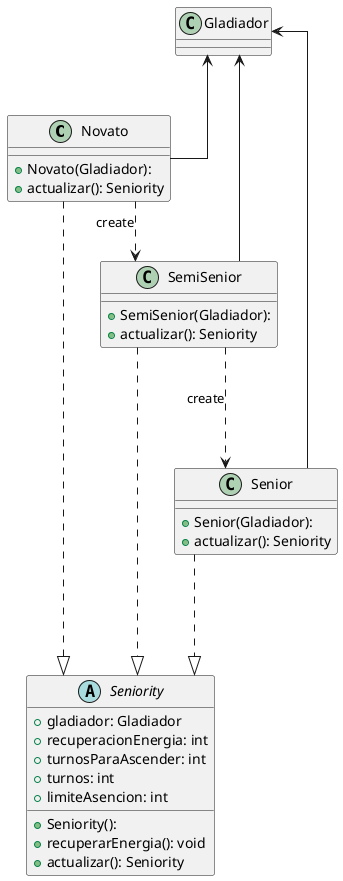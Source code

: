 @startuml

skinparam linetype ortho

class Novato {
  + Novato(Gladiador):
  + actualizar(): Seniority
}
class SemiSenior {
  + SemiSenior(Gladiador):
  + actualizar(): Seniority
}
class Senior {
  + Senior(Gladiador):
  + actualizar(): Seniority
}
abstract class Seniority {
  + Seniority():
  + gladiador: Gladiador
  + recuperacionEnergia: int
  + turnosParaAscender: int
  + turnos: int
  + limiteAsencion: int
  + recuperarEnergia(): void
  + actualizar(): Seniority
}

Novato      .->  SemiSenior : "«create»"
Novato      .--^  Seniority
SemiSenior  .-->  Senior     : "«create»"
SemiSenior  .--^  Seniority
Senior      .--^  Seniority

Gladiador <-- Novato
Gladiador <-- SemiSenior
Gladiador <-- Senior


@enduml
